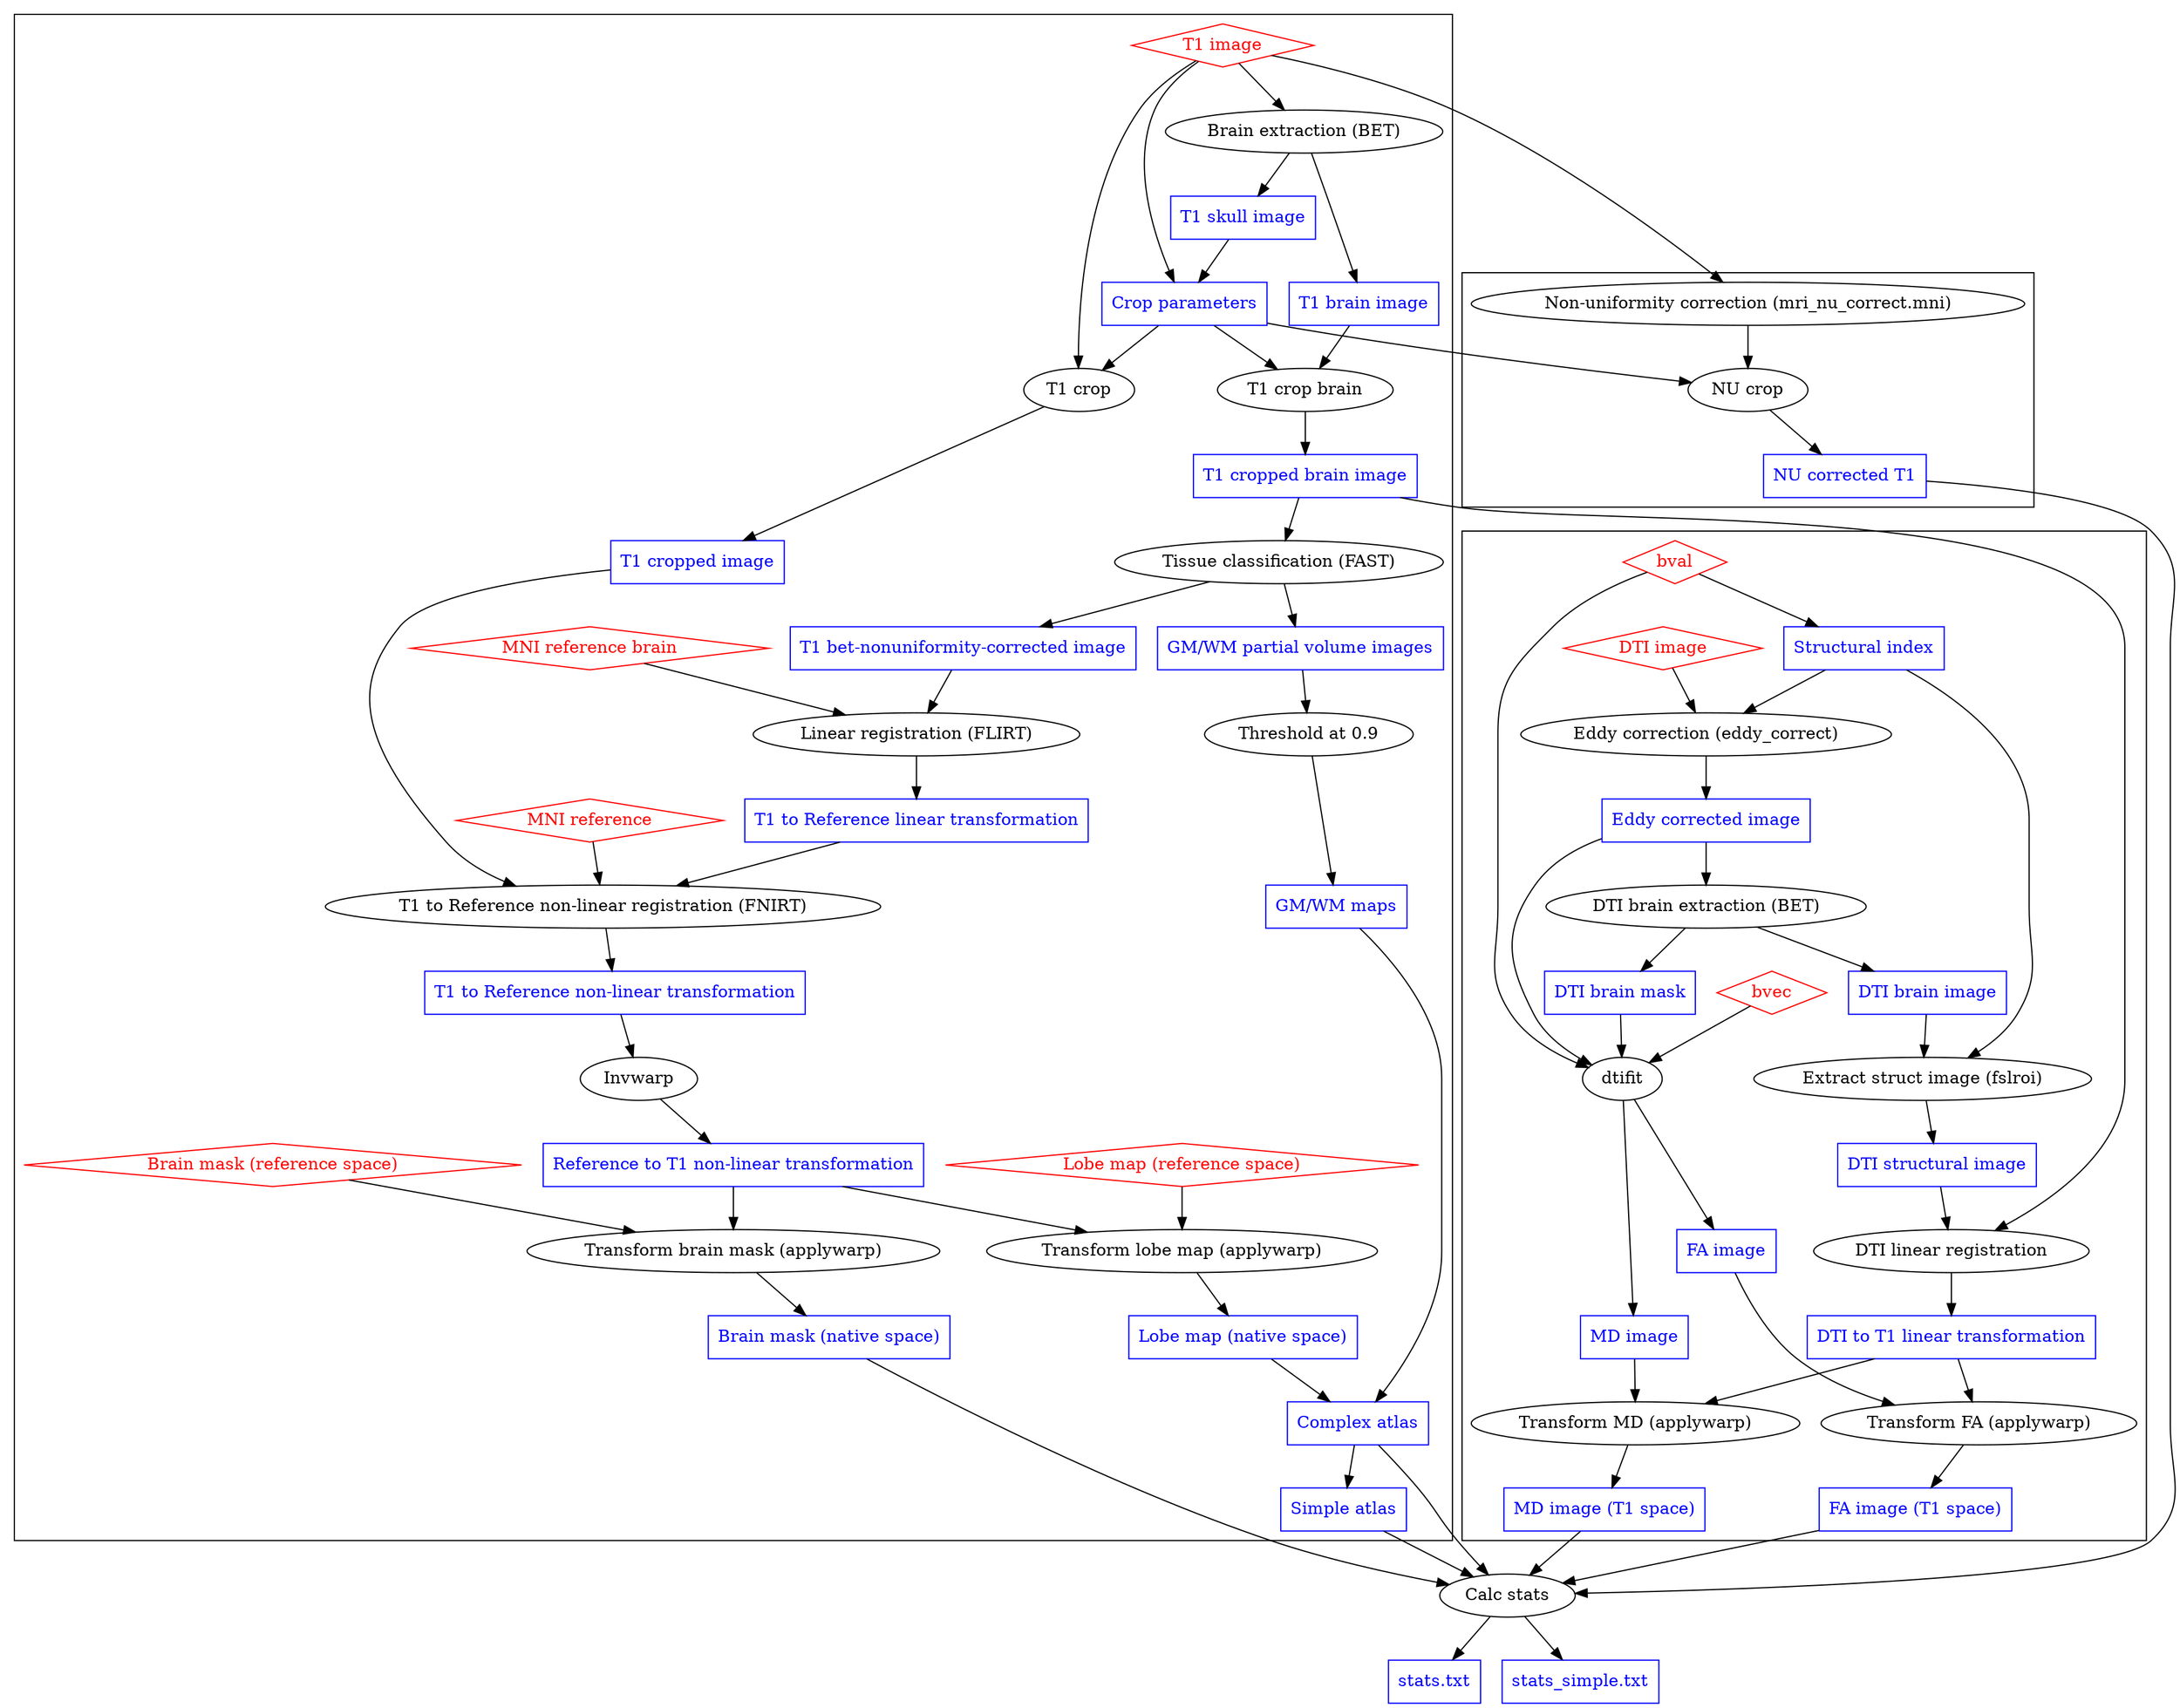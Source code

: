 strict digraph Pipeline {
subgraph Inputs {
node [shape=diamond, color=red, fontcolor=red]
"T1 image"
"MNI reference"
"MNI reference brain"
"Lobe map (reference space)"
"Brain mask (reference space)"
"DTI image"
"bvec"
"bval"
}
subgraph Outputs {
node[shape=rect, color=blue, fontcolor=blue];
"T1 brain image" 
"T1 cropped brain image" 
"T1 cropped image"
"T1 skull image"
"GM/WM partial volume images"
"GM/WM maps"
"T1 bet-nonuniformity-corrected image"
"Crop parameters"
"T1 to Reference linear transformation"
"T1 to Reference non-linear transformation"
"Reference to T1 non-linear transformation"
"Lobe map (native space)"
"Brain mask (native space)"
"NU corrected T1"
"Eddy corrected image"
"DTI brain mask"
"FA image"
"MD image"
"FA image (T1 space)"
"MD image (T1 space)"
"DTI to T1 linear transformation"
"stats.txt"
"stats_simple.txt"
"Complex atlas"
"Simple atlas"
"Structural index"
"DTI brain image"
"DTI structural image"
}
subgraph clustermaps{
"T1 image" -> "Brain extraction (BET)" -> "T1 brain image"
"Brain extraction (BET)" -> "T1 skull image"
"T1 skull image" -> "Crop parameters"
"T1 image" -> "Crop parameters"
{"T1 image", "Crop parameters"} -> "T1 crop" -> "T1 cropped image"
{"T1 brain image", "Crop parameters"} -> "T1 crop brain" -> "T1 cropped brain image"
"T1 cropped brain image" -> "Tissue classification (FAST)"
"Tissue classification (FAST)" -> {"GM/WM partial volume images", "T1 bet-nonuniformity-corrected image"}
{"GM/WM partial volume images" -> "Threshold at 0.9" -> "GM/WM maps"}
{"T1 bet-nonuniformity-corrected image", "MNI reference brain"} -> "Linear registration (FLIRT)" -> "T1 to Reference linear transformation"
{"T1 to Reference linear transformation", "T1 cropped image", "MNI reference"} -> "T1 to Reference non-linear registration (FNIRT)" -> "T1 to Reference non-linear transformation"
{"T1 to Reference non-linear transformation" -> Invwarp -> "Reference to T1 non-linear transformation"}
{"Lobe map (reference space)", "Reference to T1 non-linear transformation"} -> "Transform lobe map (applywarp)" -> "Lobe map (native space)"
{"Brain mask (reference space)", "Reference to T1 non-linear transformation"} -> "Transform brain mask (applywarp)" -> "Brain mask (native space)"
{"Lobe map (native space)", "GM/WM maps"} -> "Complex atlas"
"Complex atlas" -> "Simple atlas"
}

subgraph "clusterT1 data" {
"T1 image" -> "Non-uniformity correction (mri_nu_correct.mni)" -> "NU crop" -> "NU corrected T1"
"Crop parameters" -> "NU crop"
}

subgraph "clusterDTI" {
bval -> "Structural index"
{"DTI image", "Structural index"} -> "Eddy correction (eddy_correct)" -> "Eddy corrected image"
"Eddy corrected image" -> "DTI brain extraction (BET)" -> {"DTI brain mask", "DTI brain image"}
{"Eddy corrected image", "bvec", "bval", "DTI brain mask"} -> dtifit -> {"FA image", "MD image"}
{"DTI brain image", "Structural index"} -> "Extract struct image (fslroi)" -> "DTI structural image"
{"DTI structural image", "T1 cropped brain image"} -> "DTI linear registration" -> "DTI to T1 linear transformation"
{"DTI to T1 linear transformation", "FA image"} -> "Transform FA (applywarp)" -> "FA image (T1 space)"
{"DTI to T1 linear transformation", "MD image"} -> "Transform MD (applywarp)" -> "MD image (T1 space)"
}

{"NU corrected T1", "Complex atlas", "Brain mask (native space)", "FA image (T1 space)", "MD image (T1 space)"} -> "Calc stats" -> "stats.txt"
{"NU corrected T1", "Simple atlas", "Brain mask (native space)", "FA image (T1 space)", "MD image (T1 space)"} -> "Calc stats" -> "stats_simple.txt"

}